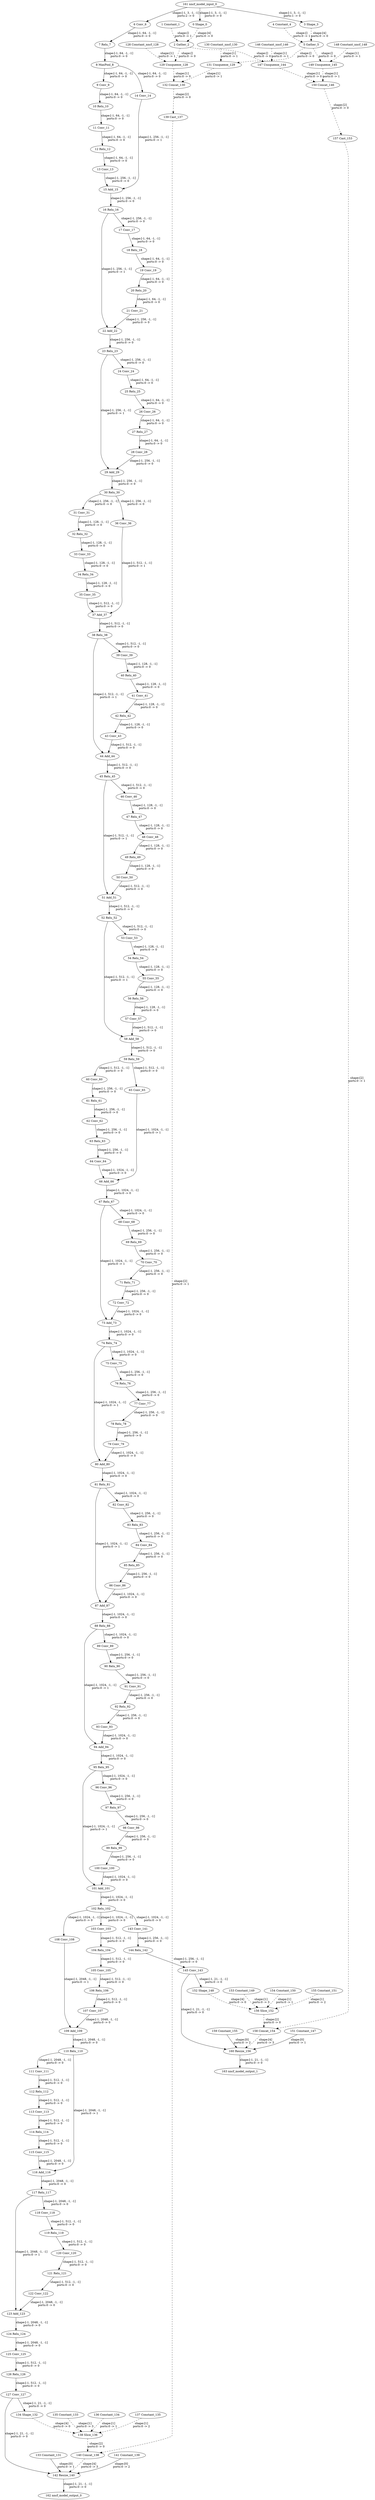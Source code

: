 strict digraph  {
"0 Shape_0" [id=0, type=Shape];
"1 Constant_1" [id=1, type=Constant];
"2 Gather_2" [id=2, type=Gather];
"3 Shape_3" [id=3, type=Shape];
"4 Constant_4" [id=4, type=Constant];
"5 Gather_5" [id=5, type=Gather];
"6 Conv_6" [id=6, type=Conv];
"7 Relu_7" [id=7, type=Relu];
"8 MaxPool_8" [id=8, type=MaxPool];
"9 Conv_9" [id=9, type=Conv];
"10 Relu_10" [id=10, type=Relu];
"11 Conv_11" [id=11, type=Conv];
"12 Relu_12" [id=12, type=Relu];
"13 Conv_13" [id=13, type=Conv];
"14 Conv_14" [id=14, type=Conv];
"15 Add_15" [id=15, type=Add];
"16 Relu_16" [id=16, type=Relu];
"17 Conv_17" [id=17, type=Conv];
"18 Relu_18" [id=18, type=Relu];
"19 Conv_19" [id=19, type=Conv];
"20 Relu_20" [id=20, type=Relu];
"21 Conv_21" [id=21, type=Conv];
"22 Add_22" [id=22, type=Add];
"23 Relu_23" [id=23, type=Relu];
"24 Conv_24" [id=24, type=Conv];
"25 Relu_25" [id=25, type=Relu];
"26 Conv_26" [id=26, type=Conv];
"27 Relu_27" [id=27, type=Relu];
"28 Conv_28" [id=28, type=Conv];
"29 Add_29" [id=29, type=Add];
"30 Relu_30" [id=30, type=Relu];
"31 Conv_31" [id=31, type=Conv];
"32 Relu_32" [id=32, type=Relu];
"33 Conv_33" [id=33, type=Conv];
"34 Relu_34" [id=34, type=Relu];
"35 Conv_35" [id=35, type=Conv];
"36 Conv_36" [id=36, type=Conv];
"37 Add_37" [id=37, type=Add];
"38 Relu_38" [id=38, type=Relu];
"39 Conv_39" [id=39, type=Conv];
"40 Relu_40" [id=40, type=Relu];
"41 Conv_41" [id=41, type=Conv];
"42 Relu_42" [id=42, type=Relu];
"43 Conv_43" [id=43, type=Conv];
"44 Add_44" [id=44, type=Add];
"45 Relu_45" [id=45, type=Relu];
"46 Conv_46" [id=46, type=Conv];
"47 Relu_47" [id=47, type=Relu];
"48 Conv_48" [id=48, type=Conv];
"49 Relu_49" [id=49, type=Relu];
"50 Conv_50" [id=50, type=Conv];
"51 Add_51" [id=51, type=Add];
"52 Relu_52" [id=52, type=Relu];
"53 Conv_53" [id=53, type=Conv];
"54 Relu_54" [id=54, type=Relu];
"55 Conv_55" [id=55, type=Conv];
"56 Relu_56" [id=56, type=Relu];
"57 Conv_57" [id=57, type=Conv];
"58 Add_58" [id=58, type=Add];
"59 Relu_59" [id=59, type=Relu];
"60 Conv_60" [id=60, type=Conv];
"61 Relu_61" [id=61, type=Relu];
"62 Conv_62" [id=62, type=Conv];
"63 Relu_63" [id=63, type=Relu];
"64 Conv_64" [id=64, type=Conv];
"65 Conv_65" [id=65, type=Conv];
"66 Add_66" [id=66, type=Add];
"67 Relu_67" [id=67, type=Relu];
"68 Conv_68" [id=68, type=Conv];
"69 Relu_69" [id=69, type=Relu];
"70 Conv_70" [id=70, type=Conv];
"71 Relu_71" [id=71, type=Relu];
"72 Conv_72" [id=72, type=Conv];
"73 Add_73" [id=73, type=Add];
"74 Relu_74" [id=74, type=Relu];
"75 Conv_75" [id=75, type=Conv];
"76 Relu_76" [id=76, type=Relu];
"77 Conv_77" [id=77, type=Conv];
"78 Relu_78" [id=78, type=Relu];
"79 Conv_79" [id=79, type=Conv];
"80 Add_80" [id=80, type=Add];
"81 Relu_81" [id=81, type=Relu];
"82 Conv_82" [id=82, type=Conv];
"83 Relu_83" [id=83, type=Relu];
"84 Conv_84" [id=84, type=Conv];
"85 Relu_85" [id=85, type=Relu];
"86 Conv_86" [id=86, type=Conv];
"87 Add_87" [id=87, type=Add];
"88 Relu_88" [id=88, type=Relu];
"89 Conv_89" [id=89, type=Conv];
"90 Relu_90" [id=90, type=Relu];
"91 Conv_91" [id=91, type=Conv];
"92 Relu_92" [id=92, type=Relu];
"93 Conv_93" [id=93, type=Conv];
"94 Add_94" [id=94, type=Add];
"95 Relu_95" [id=95, type=Relu];
"96 Conv_96" [id=96, type=Conv];
"97 Relu_97" [id=97, type=Relu];
"98 Conv_98" [id=98, type=Conv];
"99 Relu_99" [id=99, type=Relu];
"100 Conv_100" [id=100, type=Conv];
"101 Add_101" [id=101, type=Add];
"102 Relu_102" [id=102, type=Relu];
"103 Conv_103" [id=103, type=Conv];
"104 Relu_104" [id=104, type=Relu];
"105 Conv_105" [id=105, type=Conv];
"106 Relu_106" [id=106, type=Relu];
"107 Conv_107" [id=107, type=Conv];
"108 Conv_108" [id=108, type=Conv];
"109 Add_109" [id=109, type=Add];
"110 Relu_110" [id=110, type=Relu];
"111 Conv_111" [id=111, type=Conv];
"112 Relu_112" [id=112, type=Relu];
"113 Conv_113" [id=113, type=Conv];
"114 Relu_114" [id=114, type=Relu];
"115 Conv_115" [id=115, type=Conv];
"116 Add_116" [id=116, type=Add];
"117 Relu_117" [id=117, type=Relu];
"118 Conv_118" [id=118, type=Conv];
"119 Relu_119" [id=119, type=Relu];
"120 Conv_120" [id=120, type=Conv];
"121 Relu_121" [id=121, type=Relu];
"122 Conv_122" [id=122, type=Conv];
"123 Add_123" [id=123, type=Add];
"124 Relu_124" [id=124, type=Relu];
"125 Conv_125" [id=125, type=Conv];
"126 Relu_126" [id=126, type=Relu];
"127 Conv_127" [id=127, type=Conv];
"128 Constant_nncf_128" [id=128, type=Constant];
"129 Unsqueeze_128" [id=129, type=Unsqueeze];
"130 Constant_nncf_130" [id=130, type=Constant];
"131 Unsqueeze_129" [id=131, type=Unsqueeze];
"132 Concat_130" [id=132, type=Concat];
"133 Constant_131" [id=133, type=Constant];
"134 Shape_132" [id=134, type=Shape];
"135 Constant_133" [id=135, type=Constant];
"136 Constant_134" [id=136, type=Constant];
"137 Constant_135" [id=137, type=Constant];
"138 Slice_136" [id=138, type=Slice];
"139 Cast_137" [id=139, type=Cast];
"140 Concat_138" [id=140, type=Concat];
"141 Constant_139" [id=141, type=Constant];
"142 Resize_140" [id=142, type=Resize];
"143 Conv_141" [id=143, type=Conv];
"144 Relu_142" [id=144, type=Relu];
"145 Conv_143" [id=145, type=Conv];
"146 Constant_nncf_146" [id=146, type=Constant];
"147 Unsqueeze_144" [id=147, type=Unsqueeze];
"148 Constant_nncf_148" [id=148, type=Constant];
"149 Unsqueeze_145" [id=149, type=Unsqueeze];
"150 Concat_146" [id=150, type=Concat];
"151 Constant_147" [id=151, type=Constant];
"152 Shape_148" [id=152, type=Shape];
"153 Constant_149" [id=153, type=Constant];
"154 Constant_150" [id=154, type=Constant];
"155 Constant_151" [id=155, type=Constant];
"156 Slice_152" [id=156, type=Slice];
"157 Cast_153" [id=157, type=Cast];
"158 Concat_154" [id=158, type=Concat];
"159 Constant_155" [id=159, type=Constant];
"160 Resize_156" [id=160, type=Resize];
"161 nncf_model_input_0" [id=161, type=nncf_model_input];
"162 nncf_model_output_0" [id=162, type=nncf_model_output];
"163 nncf_model_output_1" [id=163, type=nncf_model_output];
"0 Shape_0" -> "2 Gather_2"  [label="shape:[4]\nports:0 -> 0", style=dashed];
"1 Constant_1" -> "2 Gather_2"  [label="shape:[]\nports:0 -> 1", style=dashed];
"2 Gather_2" -> "129 Unsqueeze_128"  [label="shape:[]\nports:0 -> 0", style=dashed];
"2 Gather_2" -> "147 Unsqueeze_144"  [label="shape:[]\nports:0 -> 0", style=dashed];
"3 Shape_3" -> "5 Gather_5"  [label="shape:[4]\nports:0 -> 0", style=dashed];
"4 Constant_4" -> "5 Gather_5"  [label="shape:[]\nports:0 -> 1", style=dashed];
"5 Gather_5" -> "131 Unsqueeze_129"  [label="shape:[]\nports:0 -> 0", style=dashed];
"5 Gather_5" -> "149 Unsqueeze_145"  [label="shape:[]\nports:0 -> 0", style=dashed];
"6 Conv_6" -> "7 Relu_7"  [label="shape:[-1, 64, -1, -1]\nports:0 -> 0", style=solid];
"7 Relu_7" -> "8 MaxPool_8"  [label="shape:[-1, 64, -1, -1]\nports:0 -> 0", style=solid];
"8 MaxPool_8" -> "9 Conv_9"  [label="shape:[-1, 64, -1, -1]\nports:0 -> 0", style=solid];
"8 MaxPool_8" -> "14 Conv_14"  [label="shape:[-1, 64, -1, -1]\nports:0 -> 0", style=solid];
"9 Conv_9" -> "10 Relu_10"  [label="shape:[-1, 64, -1, -1]\nports:0 -> 0", style=solid];
"10 Relu_10" -> "11 Conv_11"  [label="shape:[-1, 64, -1, -1]\nports:0 -> 0", style=solid];
"11 Conv_11" -> "12 Relu_12"  [label="shape:[-1, 64, -1, -1]\nports:0 -> 0", style=solid];
"12 Relu_12" -> "13 Conv_13"  [label="shape:[-1, 64, -1, -1]\nports:0 -> 0", style=solid];
"13 Conv_13" -> "15 Add_15"  [label="shape:[-1, 256, -1, -1]\nports:0 -> 0", style=solid];
"14 Conv_14" -> "15 Add_15"  [label="shape:[-1, 256, -1, -1]\nports:0 -> 1", style=solid];
"15 Add_15" -> "16 Relu_16"  [label="shape:[-1, 256, -1, -1]\nports:0 -> 0", style=solid];
"16 Relu_16" -> "17 Conv_17"  [label="shape:[-1, 256, -1, -1]\nports:0 -> 0", style=solid];
"16 Relu_16" -> "22 Add_22"  [label="shape:[-1, 256, -1, -1]\nports:0 -> 1", style=solid];
"17 Conv_17" -> "18 Relu_18"  [label="shape:[-1, 64, -1, -1]\nports:0 -> 0", style=solid];
"18 Relu_18" -> "19 Conv_19"  [label="shape:[-1, 64, -1, -1]\nports:0 -> 0", style=solid];
"19 Conv_19" -> "20 Relu_20"  [label="shape:[-1, 64, -1, -1]\nports:0 -> 0", style=solid];
"20 Relu_20" -> "21 Conv_21"  [label="shape:[-1, 64, -1, -1]\nports:0 -> 0", style=solid];
"21 Conv_21" -> "22 Add_22"  [label="shape:[-1, 256, -1, -1]\nports:0 -> 0", style=solid];
"22 Add_22" -> "23 Relu_23"  [label="shape:[-1, 256, -1, -1]\nports:0 -> 0", style=solid];
"23 Relu_23" -> "24 Conv_24"  [label="shape:[-1, 256, -1, -1]\nports:0 -> 0", style=solid];
"23 Relu_23" -> "29 Add_29"  [label="shape:[-1, 256, -1, -1]\nports:0 -> 1", style=solid];
"24 Conv_24" -> "25 Relu_25"  [label="shape:[-1, 64, -1, -1]\nports:0 -> 0", style=solid];
"25 Relu_25" -> "26 Conv_26"  [label="shape:[-1, 64, -1, -1]\nports:0 -> 0", style=solid];
"26 Conv_26" -> "27 Relu_27"  [label="shape:[-1, 64, -1, -1]\nports:0 -> 0", style=solid];
"27 Relu_27" -> "28 Conv_28"  [label="shape:[-1, 64, -1, -1]\nports:0 -> 0", style=solid];
"28 Conv_28" -> "29 Add_29"  [label="shape:[-1, 256, -1, -1]\nports:0 -> 0", style=solid];
"29 Add_29" -> "30 Relu_30"  [label="shape:[-1, 256, -1, -1]\nports:0 -> 0", style=solid];
"30 Relu_30" -> "31 Conv_31"  [label="shape:[-1, 256, -1, -1]\nports:0 -> 0", style=solid];
"30 Relu_30" -> "36 Conv_36"  [label="shape:[-1, 256, -1, -1]\nports:0 -> 0", style=solid];
"31 Conv_31" -> "32 Relu_32"  [label="shape:[-1, 128, -1, -1]\nports:0 -> 0", style=solid];
"32 Relu_32" -> "33 Conv_33"  [label="shape:[-1, 128, -1, -1]\nports:0 -> 0", style=solid];
"33 Conv_33" -> "34 Relu_34"  [label="shape:[-1, 128, -1, -1]\nports:0 -> 0", style=solid];
"34 Relu_34" -> "35 Conv_35"  [label="shape:[-1, 128, -1, -1]\nports:0 -> 0", style=solid];
"35 Conv_35" -> "37 Add_37"  [label="shape:[-1, 512, -1, -1]\nports:0 -> 0", style=solid];
"36 Conv_36" -> "37 Add_37"  [label="shape:[-1, 512, -1, -1]\nports:0 -> 1", style=solid];
"37 Add_37" -> "38 Relu_38"  [label="shape:[-1, 512, -1, -1]\nports:0 -> 0", style=solid];
"38 Relu_38" -> "39 Conv_39"  [label="shape:[-1, 512, -1, -1]\nports:0 -> 0", style=solid];
"38 Relu_38" -> "44 Add_44"  [label="shape:[-1, 512, -1, -1]\nports:0 -> 1", style=solid];
"39 Conv_39" -> "40 Relu_40"  [label="shape:[-1, 128, -1, -1]\nports:0 -> 0", style=solid];
"40 Relu_40" -> "41 Conv_41"  [label="shape:[-1, 128, -1, -1]\nports:0 -> 0", style=solid];
"41 Conv_41" -> "42 Relu_42"  [label="shape:[-1, 128, -1, -1]\nports:0 -> 0", style=solid];
"42 Relu_42" -> "43 Conv_43"  [label="shape:[-1, 128, -1, -1]\nports:0 -> 0", style=solid];
"43 Conv_43" -> "44 Add_44"  [label="shape:[-1, 512, -1, -1]\nports:0 -> 0", style=solid];
"44 Add_44" -> "45 Relu_45"  [label="shape:[-1, 512, -1, -1]\nports:0 -> 0", style=solid];
"45 Relu_45" -> "46 Conv_46"  [label="shape:[-1, 512, -1, -1]\nports:0 -> 0", style=solid];
"45 Relu_45" -> "51 Add_51"  [label="shape:[-1, 512, -1, -1]\nports:0 -> 1", style=solid];
"46 Conv_46" -> "47 Relu_47"  [label="shape:[-1, 128, -1, -1]\nports:0 -> 0", style=solid];
"47 Relu_47" -> "48 Conv_48"  [label="shape:[-1, 128, -1, -1]\nports:0 -> 0", style=solid];
"48 Conv_48" -> "49 Relu_49"  [label="shape:[-1, 128, -1, -1]\nports:0 -> 0", style=solid];
"49 Relu_49" -> "50 Conv_50"  [label="shape:[-1, 128, -1, -1]\nports:0 -> 0", style=solid];
"50 Conv_50" -> "51 Add_51"  [label="shape:[-1, 512, -1, -1]\nports:0 -> 0", style=solid];
"51 Add_51" -> "52 Relu_52"  [label="shape:[-1, 512, -1, -1]\nports:0 -> 0", style=solid];
"52 Relu_52" -> "53 Conv_53"  [label="shape:[-1, 512, -1, -1]\nports:0 -> 0", style=solid];
"52 Relu_52" -> "58 Add_58"  [label="shape:[-1, 512, -1, -1]\nports:0 -> 1", style=solid];
"53 Conv_53" -> "54 Relu_54"  [label="shape:[-1, 128, -1, -1]\nports:0 -> 0", style=solid];
"54 Relu_54" -> "55 Conv_55"  [label="shape:[-1, 128, -1, -1]\nports:0 -> 0", style=solid];
"55 Conv_55" -> "56 Relu_56"  [label="shape:[-1, 128, -1, -1]\nports:0 -> 0", style=solid];
"56 Relu_56" -> "57 Conv_57"  [label="shape:[-1, 128, -1, -1]\nports:0 -> 0", style=solid];
"57 Conv_57" -> "58 Add_58"  [label="shape:[-1, 512, -1, -1]\nports:0 -> 0", style=solid];
"58 Add_58" -> "59 Relu_59"  [label="shape:[-1, 512, -1, -1]\nports:0 -> 0", style=solid];
"59 Relu_59" -> "60 Conv_60"  [label="shape:[-1, 512, -1, -1]\nports:0 -> 0", style=solid];
"59 Relu_59" -> "65 Conv_65"  [label="shape:[-1, 512, -1, -1]\nports:0 -> 0", style=solid];
"60 Conv_60" -> "61 Relu_61"  [label="shape:[-1, 256, -1, -1]\nports:0 -> 0", style=solid];
"61 Relu_61" -> "62 Conv_62"  [label="shape:[-1, 256, -1, -1]\nports:0 -> 0", style=solid];
"62 Conv_62" -> "63 Relu_63"  [label="shape:[-1, 256, -1, -1]\nports:0 -> 0", style=solid];
"63 Relu_63" -> "64 Conv_64"  [label="shape:[-1, 256, -1, -1]\nports:0 -> 0", style=solid];
"64 Conv_64" -> "66 Add_66"  [label="shape:[-1, 1024, -1, -1]\nports:0 -> 0", style=solid];
"65 Conv_65" -> "66 Add_66"  [label="shape:[-1, 1024, -1, -1]\nports:0 -> 1", style=solid];
"66 Add_66" -> "67 Relu_67"  [label="shape:[-1, 1024, -1, -1]\nports:0 -> 0", style=solid];
"67 Relu_67" -> "68 Conv_68"  [label="shape:[-1, 1024, -1, -1]\nports:0 -> 0", style=solid];
"67 Relu_67" -> "73 Add_73"  [label="shape:[-1, 1024, -1, -1]\nports:0 -> 1", style=solid];
"68 Conv_68" -> "69 Relu_69"  [label="shape:[-1, 256, -1, -1]\nports:0 -> 0", style=solid];
"69 Relu_69" -> "70 Conv_70"  [label="shape:[-1, 256, -1, -1]\nports:0 -> 0", style=solid];
"70 Conv_70" -> "71 Relu_71"  [label="shape:[-1, 256, -1, -1]\nports:0 -> 0", style=solid];
"71 Relu_71" -> "72 Conv_72"  [label="shape:[-1, 256, -1, -1]\nports:0 -> 0", style=solid];
"72 Conv_72" -> "73 Add_73"  [label="shape:[-1, 1024, -1, -1]\nports:0 -> 0", style=solid];
"73 Add_73" -> "74 Relu_74"  [label="shape:[-1, 1024, -1, -1]\nports:0 -> 0", style=solid];
"74 Relu_74" -> "75 Conv_75"  [label="shape:[-1, 1024, -1, -1]\nports:0 -> 0", style=solid];
"74 Relu_74" -> "80 Add_80"  [label="shape:[-1, 1024, -1, -1]\nports:0 -> 1", style=solid];
"75 Conv_75" -> "76 Relu_76"  [label="shape:[-1, 256, -1, -1]\nports:0 -> 0", style=solid];
"76 Relu_76" -> "77 Conv_77"  [label="shape:[-1, 256, -1, -1]\nports:0 -> 0", style=solid];
"77 Conv_77" -> "78 Relu_78"  [label="shape:[-1, 256, -1, -1]\nports:0 -> 0", style=solid];
"78 Relu_78" -> "79 Conv_79"  [label="shape:[-1, 256, -1, -1]\nports:0 -> 0", style=solid];
"79 Conv_79" -> "80 Add_80"  [label="shape:[-1, 1024, -1, -1]\nports:0 -> 0", style=solid];
"80 Add_80" -> "81 Relu_81"  [label="shape:[-1, 1024, -1, -1]\nports:0 -> 0", style=solid];
"81 Relu_81" -> "82 Conv_82"  [label="shape:[-1, 1024, -1, -1]\nports:0 -> 0", style=solid];
"81 Relu_81" -> "87 Add_87"  [label="shape:[-1, 1024, -1, -1]\nports:0 -> 1", style=solid];
"82 Conv_82" -> "83 Relu_83"  [label="shape:[-1, 256, -1, -1]\nports:0 -> 0", style=solid];
"83 Relu_83" -> "84 Conv_84"  [label="shape:[-1, 256, -1, -1]\nports:0 -> 0", style=solid];
"84 Conv_84" -> "85 Relu_85"  [label="shape:[-1, 256, -1, -1]\nports:0 -> 0", style=solid];
"85 Relu_85" -> "86 Conv_86"  [label="shape:[-1, 256, -1, -1]\nports:0 -> 0", style=solid];
"86 Conv_86" -> "87 Add_87"  [label="shape:[-1, 1024, -1, -1]\nports:0 -> 0", style=solid];
"87 Add_87" -> "88 Relu_88"  [label="shape:[-1, 1024, -1, -1]\nports:0 -> 0", style=solid];
"88 Relu_88" -> "89 Conv_89"  [label="shape:[-1, 1024, -1, -1]\nports:0 -> 0", style=solid];
"88 Relu_88" -> "94 Add_94"  [label="shape:[-1, 1024, -1, -1]\nports:0 -> 1", style=solid];
"89 Conv_89" -> "90 Relu_90"  [label="shape:[-1, 256, -1, -1]\nports:0 -> 0", style=solid];
"90 Relu_90" -> "91 Conv_91"  [label="shape:[-1, 256, -1, -1]\nports:0 -> 0", style=solid];
"91 Conv_91" -> "92 Relu_92"  [label="shape:[-1, 256, -1, -1]\nports:0 -> 0", style=solid];
"92 Relu_92" -> "93 Conv_93"  [label="shape:[-1, 256, -1, -1]\nports:0 -> 0", style=solid];
"93 Conv_93" -> "94 Add_94"  [label="shape:[-1, 1024, -1, -1]\nports:0 -> 0", style=solid];
"94 Add_94" -> "95 Relu_95"  [label="shape:[-1, 1024, -1, -1]\nports:0 -> 0", style=solid];
"95 Relu_95" -> "96 Conv_96"  [label="shape:[-1, 1024, -1, -1]\nports:0 -> 0", style=solid];
"95 Relu_95" -> "101 Add_101"  [label="shape:[-1, 1024, -1, -1]\nports:0 -> 1", style=solid];
"96 Conv_96" -> "97 Relu_97"  [label="shape:[-1, 256, -1, -1]\nports:0 -> 0", style=solid];
"97 Relu_97" -> "98 Conv_98"  [label="shape:[-1, 256, -1, -1]\nports:0 -> 0", style=solid];
"98 Conv_98" -> "99 Relu_99"  [label="shape:[-1, 256, -1, -1]\nports:0 -> 0", style=solid];
"99 Relu_99" -> "100 Conv_100"  [label="shape:[-1, 256, -1, -1]\nports:0 -> 0", style=solid];
"100 Conv_100" -> "101 Add_101"  [label="shape:[-1, 1024, -1, -1]\nports:0 -> 0", style=solid];
"101 Add_101" -> "102 Relu_102"  [label="shape:[-1, 1024, -1, -1]\nports:0 -> 0", style=solid];
"102 Relu_102" -> "103 Conv_103"  [label="shape:[-1, 1024, -1, -1]\nports:0 -> 0", style=solid];
"102 Relu_102" -> "108 Conv_108"  [label="shape:[-1, 1024, -1, -1]\nports:0 -> 0", style=solid];
"102 Relu_102" -> "143 Conv_141"  [label="shape:[-1, 1024, -1, -1]\nports:0 -> 0", style=solid];
"103 Conv_103" -> "104 Relu_104"  [label="shape:[-1, 512, -1, -1]\nports:0 -> 0", style=solid];
"104 Relu_104" -> "105 Conv_105"  [label="shape:[-1, 512, -1, -1]\nports:0 -> 0", style=solid];
"105 Conv_105" -> "106 Relu_106"  [label="shape:[-1, 512, -1, -1]\nports:0 -> 0", style=solid];
"106 Relu_106" -> "107 Conv_107"  [label="shape:[-1, 512, -1, -1]\nports:0 -> 0", style=solid];
"107 Conv_107" -> "109 Add_109"  [label="shape:[-1, 2048, -1, -1]\nports:0 -> 0", style=solid];
"108 Conv_108" -> "109 Add_109"  [label="shape:[-1, 2048, -1, -1]\nports:0 -> 1", style=solid];
"109 Add_109" -> "110 Relu_110"  [label="shape:[-1, 2048, -1, -1]\nports:0 -> 0", style=solid];
"110 Relu_110" -> "111 Conv_111"  [label="shape:[-1, 2048, -1, -1]\nports:0 -> 0", style=solid];
"110 Relu_110" -> "116 Add_116"  [label="shape:[-1, 2048, -1, -1]\nports:0 -> 1", style=solid];
"111 Conv_111" -> "112 Relu_112"  [label="shape:[-1, 512, -1, -1]\nports:0 -> 0", style=solid];
"112 Relu_112" -> "113 Conv_113"  [label="shape:[-1, 512, -1, -1]\nports:0 -> 0", style=solid];
"113 Conv_113" -> "114 Relu_114"  [label="shape:[-1, 512, -1, -1]\nports:0 -> 0", style=solid];
"114 Relu_114" -> "115 Conv_115"  [label="shape:[-1, 512, -1, -1]\nports:0 -> 0", style=solid];
"115 Conv_115" -> "116 Add_116"  [label="shape:[-1, 2048, -1, -1]\nports:0 -> 0", style=solid];
"116 Add_116" -> "117 Relu_117"  [label="shape:[-1, 2048, -1, -1]\nports:0 -> 0", style=solid];
"117 Relu_117" -> "118 Conv_118"  [label="shape:[-1, 2048, -1, -1]\nports:0 -> 0", style=solid];
"117 Relu_117" -> "123 Add_123"  [label="shape:[-1, 2048, -1, -1]\nports:0 -> 1", style=solid];
"118 Conv_118" -> "119 Relu_119"  [label="shape:[-1, 512, -1, -1]\nports:0 -> 0", style=solid];
"119 Relu_119" -> "120 Conv_120"  [label="shape:[-1, 512, -1, -1]\nports:0 -> 0", style=solid];
"120 Conv_120" -> "121 Relu_121"  [label="shape:[-1, 512, -1, -1]\nports:0 -> 0", style=solid];
"121 Relu_121" -> "122 Conv_122"  [label="shape:[-1, 512, -1, -1]\nports:0 -> 0", style=solid];
"122 Conv_122" -> "123 Add_123"  [label="shape:[-1, 2048, -1, -1]\nports:0 -> 0", style=solid];
"123 Add_123" -> "124 Relu_124"  [label="shape:[-1, 2048, -1, -1]\nports:0 -> 0", style=solid];
"124 Relu_124" -> "125 Conv_125"  [label="shape:[-1, 2048, -1, -1]\nports:0 -> 0", style=solid];
"125 Conv_125" -> "126 Relu_126"  [label="shape:[-1, 512, -1, -1]\nports:0 -> 0", style=solid];
"126 Relu_126" -> "127 Conv_127"  [label="shape:[-1, 512, -1, -1]\nports:0 -> 0", style=solid];
"127 Conv_127" -> "134 Shape_132"  [label="shape:[-1, 21, -1, -1]\nports:0 -> 0", style=solid];
"127 Conv_127" -> "142 Resize_140"  [label="shape:[-1, 21, -1, -1]\nports:0 -> 0", style=solid];
"128 Constant_nncf_128" -> "129 Unsqueeze_128"  [label="shape:[1]\nports:0 -> 1", style=dashed];
"129 Unsqueeze_128" -> "132 Concat_130"  [label="shape:[1]\nports:0 -> 0", style=dashed];
"130 Constant_nncf_130" -> "131 Unsqueeze_129"  [label="shape:[1]\nports:0 -> 1", style=dashed];
"131 Unsqueeze_129" -> "132 Concat_130"  [label="shape:[1]\nports:0 -> 1", style=dashed];
"132 Concat_130" -> "139 Cast_137"  [label="shape:[2]\nports:0 -> 0", style=dashed];
"133 Constant_131" -> "142 Resize_140"  [label="shape:[0]\nports:0 -> 1", style=solid];
"134 Shape_132" -> "138 Slice_136"  [label="shape:[4]\nports:0 -> 0", style=dashed];
"135 Constant_133" -> "138 Slice_136"  [label="shape:[1]\nports:0 -> 3", style=dashed];
"136 Constant_134" -> "138 Slice_136"  [label="shape:[1]\nports:0 -> 1", style=dashed];
"137 Constant_135" -> "138 Slice_136"  [label="shape:[1]\nports:0 -> 2", style=dashed];
"138 Slice_136" -> "140 Concat_138"  [label="shape:[2]\nports:0 -> 0", style=dashed];
"139 Cast_137" -> "140 Concat_138"  [label="shape:[2]\nports:0 -> 1", style=dashed];
"140 Concat_138" -> "142 Resize_140"  [label="shape:[4]\nports:0 -> 3", style=dashed];
"141 Constant_139" -> "142 Resize_140"  [label="shape:[0]\nports:0 -> 2", style=solid];
"142 Resize_140" -> "162 nncf_model_output_0"  [label="shape:[-1, 21, -1, -1]\nports:0 -> 0", style=solid];
"143 Conv_141" -> "144 Relu_142"  [label="shape:[-1, 256, -1, -1]\nports:0 -> 0", style=solid];
"144 Relu_142" -> "145 Conv_143"  [label="shape:[-1, 256, -1, -1]\nports:0 -> 0", style=solid];
"145 Conv_143" -> "152 Shape_148"  [label="shape:[-1, 21, -1, -1]\nports:0 -> 0", style=solid];
"145 Conv_143" -> "160 Resize_156"  [label="shape:[-1, 21, -1, -1]\nports:0 -> 0", style=solid];
"146 Constant_nncf_146" -> "147 Unsqueeze_144"  [label="shape:[1]\nports:0 -> 1", style=dashed];
"147 Unsqueeze_144" -> "150 Concat_146"  [label="shape:[1]\nports:0 -> 0", style=dashed];
"148 Constant_nncf_148" -> "149 Unsqueeze_145"  [label="shape:[1]\nports:0 -> 1", style=dashed];
"149 Unsqueeze_145" -> "150 Concat_146"  [label="shape:[1]\nports:0 -> 1", style=dashed];
"150 Concat_146" -> "157 Cast_153"  [label="shape:[2]\nports:0 -> 0", style=dashed];
"151 Constant_147" -> "160 Resize_156"  [label="shape:[0]\nports:0 -> 1", style=solid];
"152 Shape_148" -> "156 Slice_152"  [label="shape:[4]\nports:0 -> 0", style=dashed];
"153 Constant_149" -> "156 Slice_152"  [label="shape:[1]\nports:0 -> 3", style=dashed];
"154 Constant_150" -> "156 Slice_152"  [label="shape:[1]\nports:0 -> 1", style=dashed];
"155 Constant_151" -> "156 Slice_152"  [label="shape:[1]\nports:0 -> 2", style=dashed];
"156 Slice_152" -> "158 Concat_154"  [label="shape:[2]\nports:0 -> 0", style=dashed];
"157 Cast_153" -> "158 Concat_154"  [label="shape:[2]\nports:0 -> 1", style=dashed];
"158 Concat_154" -> "160 Resize_156"  [label="shape:[4]\nports:0 -> 3", style=dashed];
"159 Constant_155" -> "160 Resize_156"  [label="shape:[0]\nports:0 -> 2", style=solid];
"160 Resize_156" -> "163 nncf_model_output_1"  [label="shape:[-1, 21, -1, -1]\nports:0 -> 0", style=solid];
"161 nncf_model_input_0" -> "0 Shape_0"  [label="shape:[-1, 3, -1, -1]\nports:0 -> 0", style=solid];
"161 nncf_model_input_0" -> "3 Shape_3"  [label="shape:[-1, 3, -1, -1]\nports:1 -> 0", style=solid];
"161 nncf_model_input_0" -> "6 Conv_6"  [label="shape:[-1, 3, -1, -1]\nports:2 -> 0", style=solid];
}
